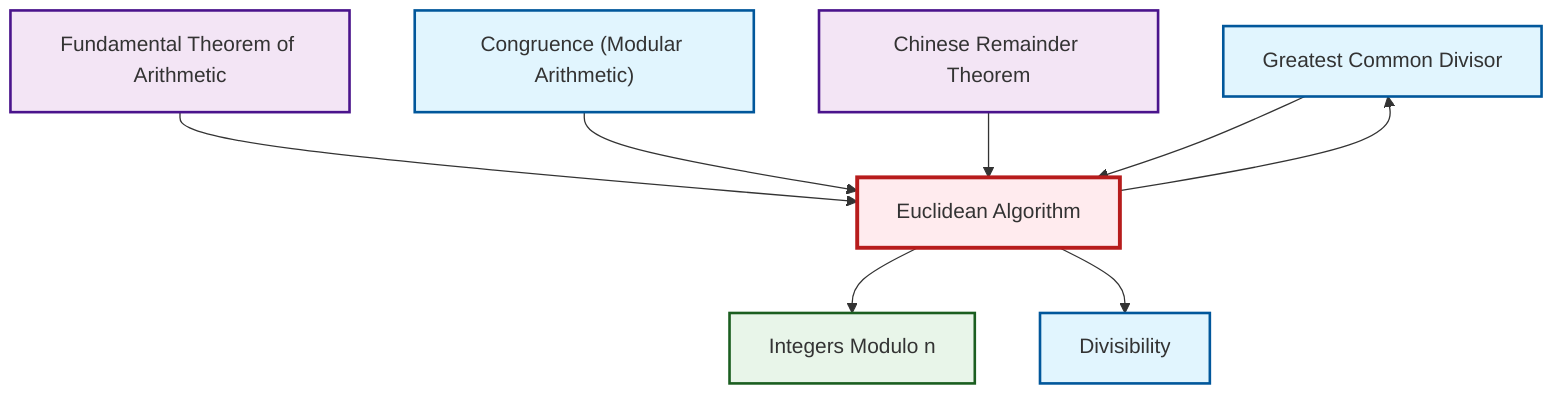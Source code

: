 graph TD
    classDef definition fill:#e1f5fe,stroke:#01579b,stroke-width:2px
    classDef theorem fill:#f3e5f5,stroke:#4a148c,stroke-width:2px
    classDef axiom fill:#fff3e0,stroke:#e65100,stroke-width:2px
    classDef example fill:#e8f5e9,stroke:#1b5e20,stroke-width:2px
    classDef current fill:#ffebee,stroke:#b71c1c,stroke-width:3px
    def-gcd["Greatest Common Divisor"]:::definition
    thm-fundamental-arithmetic["Fundamental Theorem of Arithmetic"]:::theorem
    thm-chinese-remainder["Chinese Remainder Theorem"]:::theorem
    def-congruence["Congruence (Modular Arithmetic)"]:::definition
    ex-quotient-integers-mod-n["Integers Modulo n"]:::example
    thm-euclidean-algorithm["Euclidean Algorithm"]:::theorem
    def-divisibility["Divisibility"]:::definition
    thm-fundamental-arithmetic --> thm-euclidean-algorithm
    def-congruence --> thm-euclidean-algorithm
    thm-chinese-remainder --> thm-euclidean-algorithm
    thm-euclidean-algorithm --> ex-quotient-integers-mod-n
    thm-euclidean-algorithm --> def-gcd
    def-gcd --> thm-euclidean-algorithm
    thm-euclidean-algorithm --> def-divisibility
    class thm-euclidean-algorithm current